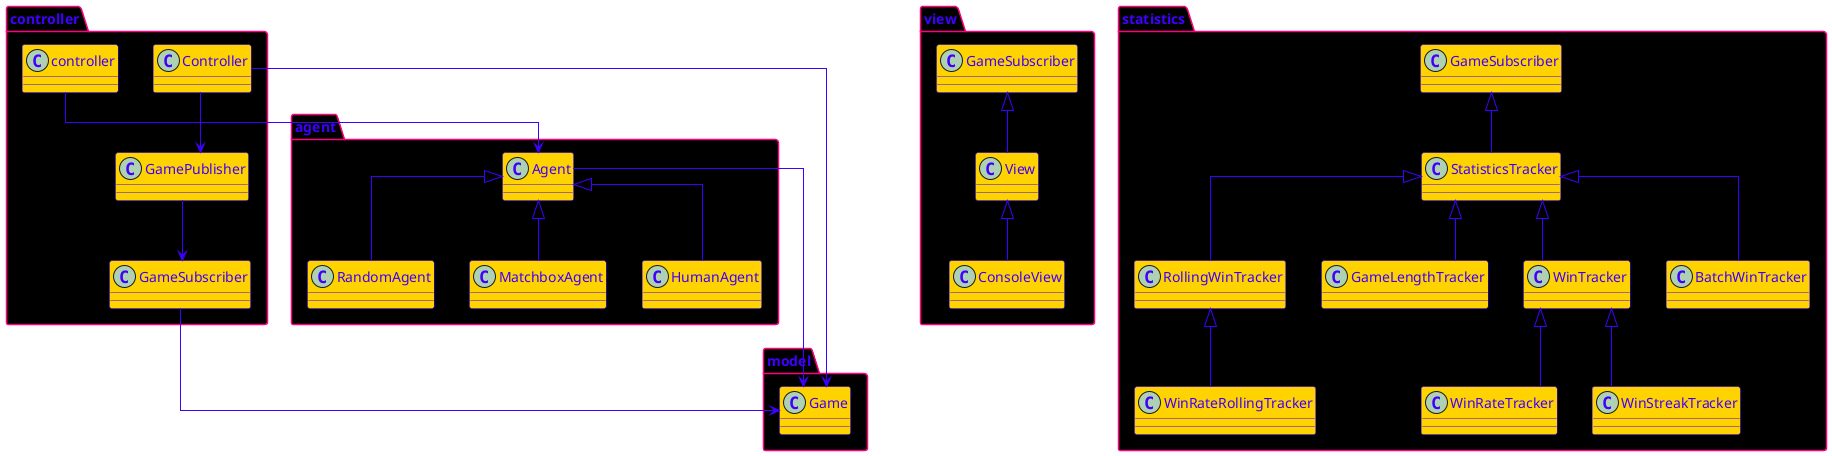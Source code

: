@startuml Architecture

skinparam linetype ortho

skinparam package {
    BackgroundColor Black
    BorderColor #FF007F
    FontColor #3F00FF
    ArrowColor #FFD300
}

skinparam class {
    BackgroundColor #FFD300
    BorderColor #3F00FF
    FontColor #3F00FF
    ArrowColor #FF007F
}

skinparam stereotypeCBackgroundColor #FFD300
skinparam default {
    BackgroundColor Black
    FontColor #3F00FF
}

skinparam Arrow {
    Color #3F00FF
}

package model {
    class Game
}

package agent {
    class Agent
    class HumanAgent extends Agent
    class RandomAgent extends Agent
    class MatchboxAgent extends Agent

    Agent --> Game
}

package controller {
    class Controller
    class GamePublisher
    class GameSubscriber

    GameSubscriber --> Game
    GamePublisher --> GameSubscriber
    Controller --> GamePublisher
    Controller --> Game
    controller --> Agent 
}

package view {
    class View extends GameSubscriber
    class ConsoleView extends View
}

package statistics {
    class StatisticsTracker extends GameSubscriber
    class WinTracker extends StatisticsTracker
    class WinRateTracker extends WinTracker
    class WinStreakTracker extends WinTracker
    
    class BatchWinTracker extends StatisticsTracker

    class RollingWinTracker extends StatisticsTracker
    class WinRateRollingTracker extends RollingWinTracker

    class GameLengthTracker extends StatisticsTracker
}

@enduml
